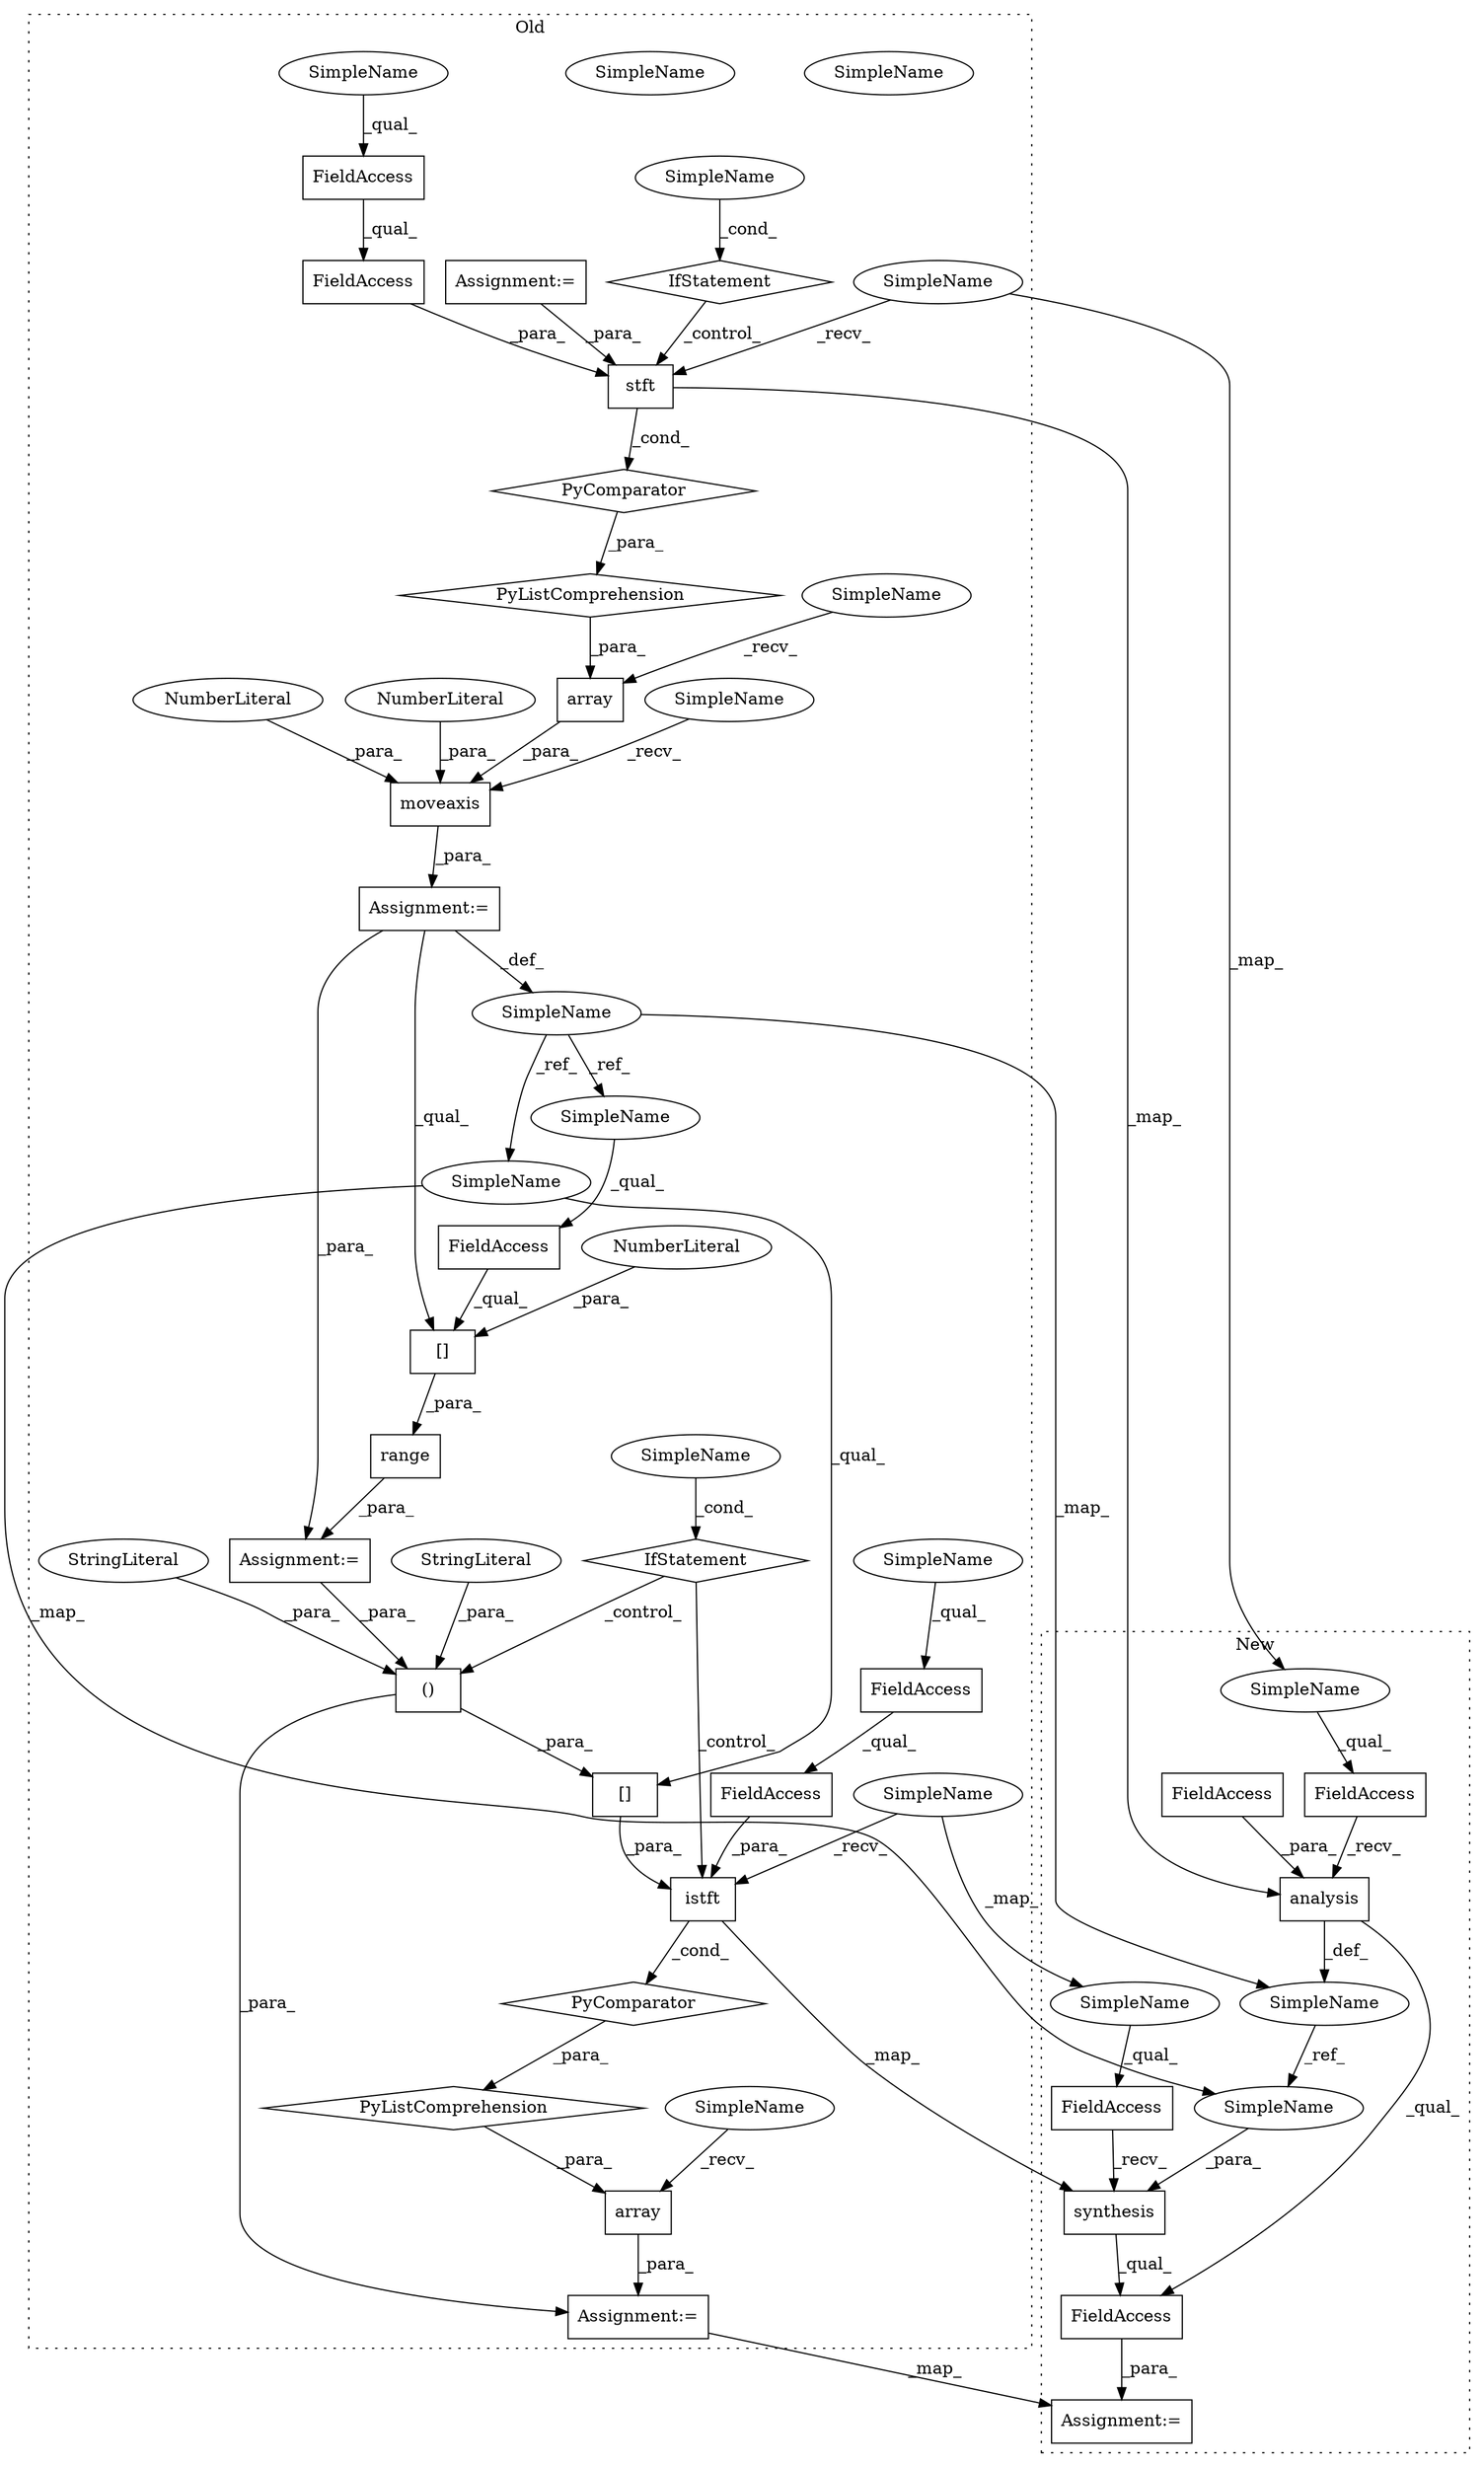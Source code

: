 digraph G {
subgraph cluster0 {
1 [label="stft" a="32" s="2296,2338" l="5,1" shape="box"];
3 [label="PyListComprehension" a="109" s="2536" l="228" shape="diamond"];
4 [label="PyComparator" a="113" s="2722" l="34" shape="diamond"];
5 [label="array" a="32" s="2519,2764" l="17,-5" shape="box"];
6 [label="FieldAccess" a="22" s="2308" l="9" shape="box"];
7 [label="FieldAccess" a="22" s="2736" l="7" shape="box"];
8 [label="FieldAccess" a="22" s="2308" l="14" shape="box"];
10 [label="IfStatement" a="25" s="2397" l="29" shape="diamond"];
11 [label="SimpleName" a="42" s="2421" l="5" shape="ellipse"];
12 [label="Assignment:=" a="7" s="2397" l="29" shape="box"];
14 [label="()" a="106" s="2565" l="60" shape="box"];
15 [label="[]" a="2" s="2558,2625" l="7,2" shape="box"];
16 [label="SimpleName" a="42" s="2464" l="1" shape="ellipse"];
18 [label="[]" a="2" s="2736,2745" l="8,1" shape="box"];
19 [label="NumberLiteral" a="34" s="2744" l="1" shape="ellipse"];
20 [label="range" a="32" s="2730,2746" l="6,1" shape="box"];
21 [label="PyListComprehension" a="109" s="2280" l="154" shape="diamond"];
22 [label="StringLiteral" a="45" s="2609" l="16" shape="ellipse"];
23 [label="StringLiteral" a="45" s="2580" l="16" shape="ellipse"];
24 [label="PyComparator" a="113" s="2397" l="29" shape="diamond"];
26 [label="istft" a="32" s="2552,2663" l="6,1" shape="box"];
28 [label="array" a="32" s="2263,2434" l="17,-5" shape="box"];
29 [label="FieldAccess" a="22" s="2632" l="15" shape="box"];
30 [label="FieldAccess" a="22" s="2632" l="9" shape="box"];
32 [label="IfStatement" a="25" s="2722" l="34" shape="diamond"];
33 [label="SimpleName" a="42" s="2751" l="5" shape="ellipse"];
34 [label="Assignment:=" a="7" s="2436" l="1" shape="box"];
35 [label="Assignment:=" a="7" s="2722" l="34" shape="box"];
36 [label="moveaxis" a="32" s="2443,2457" l="9,1" shape="box"];
37 [label="NumberLiteral" a="34" s="2454" l="1" shape="ellipse"];
38 [label="NumberLiteral" a="34" s="2456" l="1" shape="ellipse"];
39 [label="Assignment:=" a="7" s="2512" l="1" shape="box"];
41 [label="SimpleName" a="42" s="2437" l="5" shape="ellipse"];
42 [label="SimpleName" a="42" s="2632" l="5" shape="ellipse"];
43 [label="SimpleName" a="42" s="2513" l="5" shape="ellipse"];
44 [label="SimpleName" a="42" s="2308" l="5" shape="ellipse"];
45 [label="SimpleName" a="42" s="2257" l="5" shape="ellipse"];
49 [label="SimpleName" a="42" s="2536" l="15" shape="ellipse"];
50 [label="SimpleName" a="42" s="2280" l="15" shape="ellipse"];
51 [label="SimpleName" a="42" s="2736" l="1" shape="ellipse"];
52 [label="SimpleName" a="42" s="2558" l="1" shape="ellipse"];
53 [label="SimpleName" a="42" s="2751" l="5" shape="ellipse"];
54 [label="SimpleName" a="42" s="2421" l="5" shape="ellipse"];
label = "Old";
style="dotted";
}
subgraph cluster1 {
2 [label="analysis" a="32" s="2263,2306" l="9,1" shape="box"];
9 [label="FieldAccess" a="22" s="2272" l="14" shape="box"];
13 [label="FieldAccess" a="22" s="2237" l="25" shape="box"];
17 [label="SimpleName" a="42" s="2313" l="1" shape="ellipse"];
25 [label="FieldAccess" a="22" s="2362" l="25" shape="box"];
27 [label="synthesis" a="32" s="2388,2419" l="10,1" shape="box"];
31 [label="FieldAccess" a="22" s="2362" l="60" shape="box"];
40 [label="Assignment:=" a="7" s="2361" l="1" shape="box"];
46 [label="SimpleName" a="42" s="2398" l="1" shape="ellipse"];
47 [label="SimpleName" a="42" s="2237" l="15" shape="ellipse"];
48 [label="SimpleName" a="42" s="2362" l="15" shape="ellipse"];
label = "New";
style="dotted";
}
1 -> 2 [label="_map_"];
1 -> 24 [label="_cond_"];
2 -> 17 [label="_def_"];
2 -> 31 [label="_qual_"];
3 -> 5 [label="_para_"];
4 -> 3 [label="_para_"];
5 -> 39 [label="_para_"];
6 -> 8 [label="_qual_"];
7 -> 18 [label="_qual_"];
8 -> 1 [label="_para_"];
9 -> 2 [label="_para_"];
10 -> 1 [label="_control_"];
12 -> 1 [label="_para_"];
13 -> 2 [label="_recv_"];
14 -> 15 [label="_para_"];
14 -> 39 [label="_para_"];
15 -> 26 [label="_para_"];
16 -> 51 [label="_ref_"];
16 -> 17 [label="_map_"];
16 -> 52 [label="_ref_"];
17 -> 46 [label="_ref_"];
18 -> 20 [label="_para_"];
19 -> 18 [label="_para_"];
20 -> 35 [label="_para_"];
21 -> 28 [label="_para_"];
22 -> 14 [label="_para_"];
23 -> 14 [label="_para_"];
24 -> 21 [label="_para_"];
25 -> 27 [label="_recv_"];
26 -> 4 [label="_cond_"];
26 -> 27 [label="_map_"];
27 -> 31 [label="_qual_"];
28 -> 36 [label="_para_"];
29 -> 26 [label="_para_"];
30 -> 29 [label="_qual_"];
31 -> 40 [label="_para_"];
32 -> 14 [label="_control_"];
32 -> 26 [label="_control_"];
34 -> 18 [label="_qual_"];
34 -> 35 [label="_para_"];
34 -> 16 [label="_def_"];
35 -> 14 [label="_para_"];
36 -> 34 [label="_para_"];
37 -> 36 [label="_para_"];
38 -> 36 [label="_para_"];
39 -> 40 [label="_map_"];
41 -> 36 [label="_recv_"];
42 -> 30 [label="_qual_"];
43 -> 5 [label="_recv_"];
44 -> 6 [label="_qual_"];
45 -> 28 [label="_recv_"];
46 -> 27 [label="_para_"];
47 -> 13 [label="_qual_"];
48 -> 25 [label="_qual_"];
49 -> 26 [label="_recv_"];
49 -> 48 [label="_map_"];
50 -> 47 [label="_map_"];
50 -> 1 [label="_recv_"];
51 -> 7 [label="_qual_"];
52 -> 15 [label="_qual_"];
52 -> 46 [label="_map_"];
53 -> 32 [label="_cond_"];
54 -> 10 [label="_cond_"];
}
